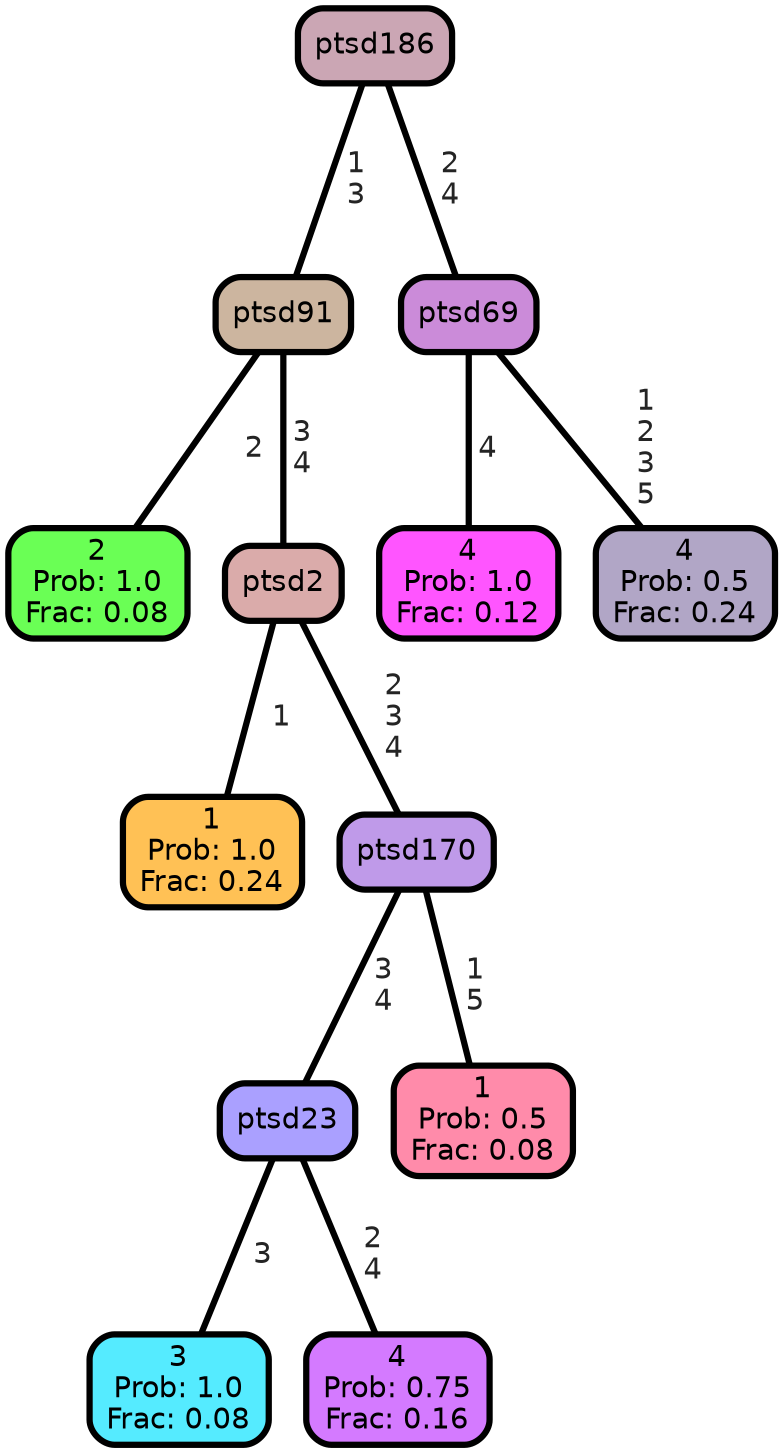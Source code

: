 graph Tree {
node [shape=box, style="filled, rounded",color="black",penwidth="3",fontcolor="black",                 fontname=helvetica] ;
graph [ranksep="0 equally", splines=straight,                 bgcolor=transparent, dpi=200] ;
edge [fontname=helvetica, fontweight=bold,fontcolor=grey14,color=black] ;
0 [label="2
Prob: 1.0
Frac: 0.08", fillcolor="#6aff55"] ;
1 [label="ptsd91", fillcolor="#ccb59f"] ;
2 [label="1
Prob: 1.0
Frac: 0.24", fillcolor="#ffc155"] ;
3 [label="ptsd2", fillcolor="#daabaa"] ;
4 [label="3
Prob: 1.0
Frac: 0.08", fillcolor="#55ebff"] ;
5 [label="ptsd23", fillcolor="#aaa0ff"] ;
6 [label="4
Prob: 0.75
Frac: 0.16", fillcolor="#d47aff"] ;
7 [label="ptsd170", fillcolor="#bf9ae9"] ;
8 [label="1
Prob: 0.5
Frac: 0.08", fillcolor="#ff8baa"] ;
9 [label="ptsd186", fillcolor="#cba6b4"] ;
10 [label="4
Prob: 1.0
Frac: 0.12", fillcolor="#ff55ff"] ;
11 [label="ptsd69", fillcolor="#cb8bd9"] ;
12 [label="4
Prob: 0.5
Frac: 0.24", fillcolor="#b1a6c6"] ;
1 -- 0 [label=" 2",penwidth=3] ;
1 -- 3 [label=" 3\n 4",penwidth=3] ;
3 -- 2 [label=" 1",penwidth=3] ;
3 -- 7 [label=" 2\n 3\n 4",penwidth=3] ;
5 -- 4 [label=" 3",penwidth=3] ;
5 -- 6 [label=" 2\n 4",penwidth=3] ;
7 -- 5 [label=" 3\n 4",penwidth=3] ;
7 -- 8 [label=" 1\n 5",penwidth=3] ;
9 -- 1 [label=" 1\n 3",penwidth=3] ;
9 -- 11 [label=" 2\n 4",penwidth=3] ;
11 -- 10 [label=" 4",penwidth=3] ;
11 -- 12 [label=" 1\n 2\n 3\n 5",penwidth=3] ;
{rank = same;}}
